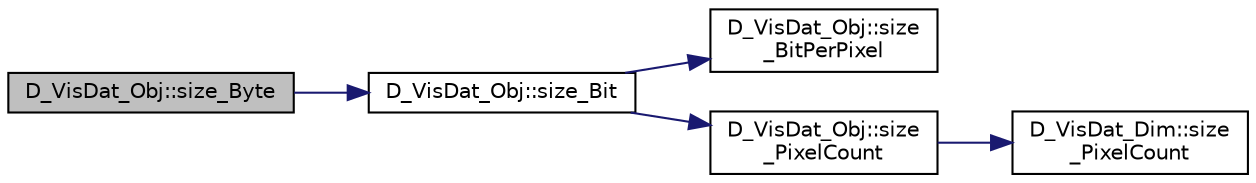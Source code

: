digraph "D_VisDat_Obj::size_Byte"
{
 // LATEX_PDF_SIZE
  edge [fontname="Helvetica",fontsize="10",labelfontname="Helvetica",labelfontsize="10"];
  node [fontname="Helvetica",fontsize="10",shape=record];
  rankdir="LR";
  Node1 [label="D_VisDat_Obj::size_Byte",height=0.2,width=0.4,color="black", fillcolor="grey75", style="filled", fontcolor="black",tooltip=" "];
  Node1 -> Node2 [color="midnightblue",fontsize="10",style="solid"];
  Node2 [label="D_VisDat_Obj::size_Bit",height=0.2,width=0.4,color="black", fillcolor="white", style="filled",URL="$class_d___vis_dat___obj.html#a6c9d98c7f7bf15602917c7a3872841f9",tooltip=" "];
  Node2 -> Node3 [color="midnightblue",fontsize="10",style="solid"];
  Node3 [label="D_VisDat_Obj::size\l_BitPerPixel",height=0.2,width=0.4,color="black", fillcolor="white", style="filled",URL="$class_d___vis_dat___obj.html#a29385dedb4e03bf37650ce3e6085fd8a",tooltip=" "];
  Node2 -> Node4 [color="midnightblue",fontsize="10",style="solid"];
  Node4 [label="D_VisDat_Obj::size\l_PixelCount",height=0.2,width=0.4,color="black", fillcolor="white", style="filled",URL="$class_d___vis_dat___obj.html#a8e48a053eb8940e7a96d96644f88c9d0",tooltip=" "];
  Node4 -> Node5 [color="midnightblue",fontsize="10",style="solid"];
  Node5 [label="D_VisDat_Dim::size\l_PixelCount",height=0.2,width=0.4,color="black", fillcolor="white", style="filled",URL="$class_d___vis_dat___dim.html#a5dd1092a709e5c2a5312ddacd2225527",tooltip=" "];
}
